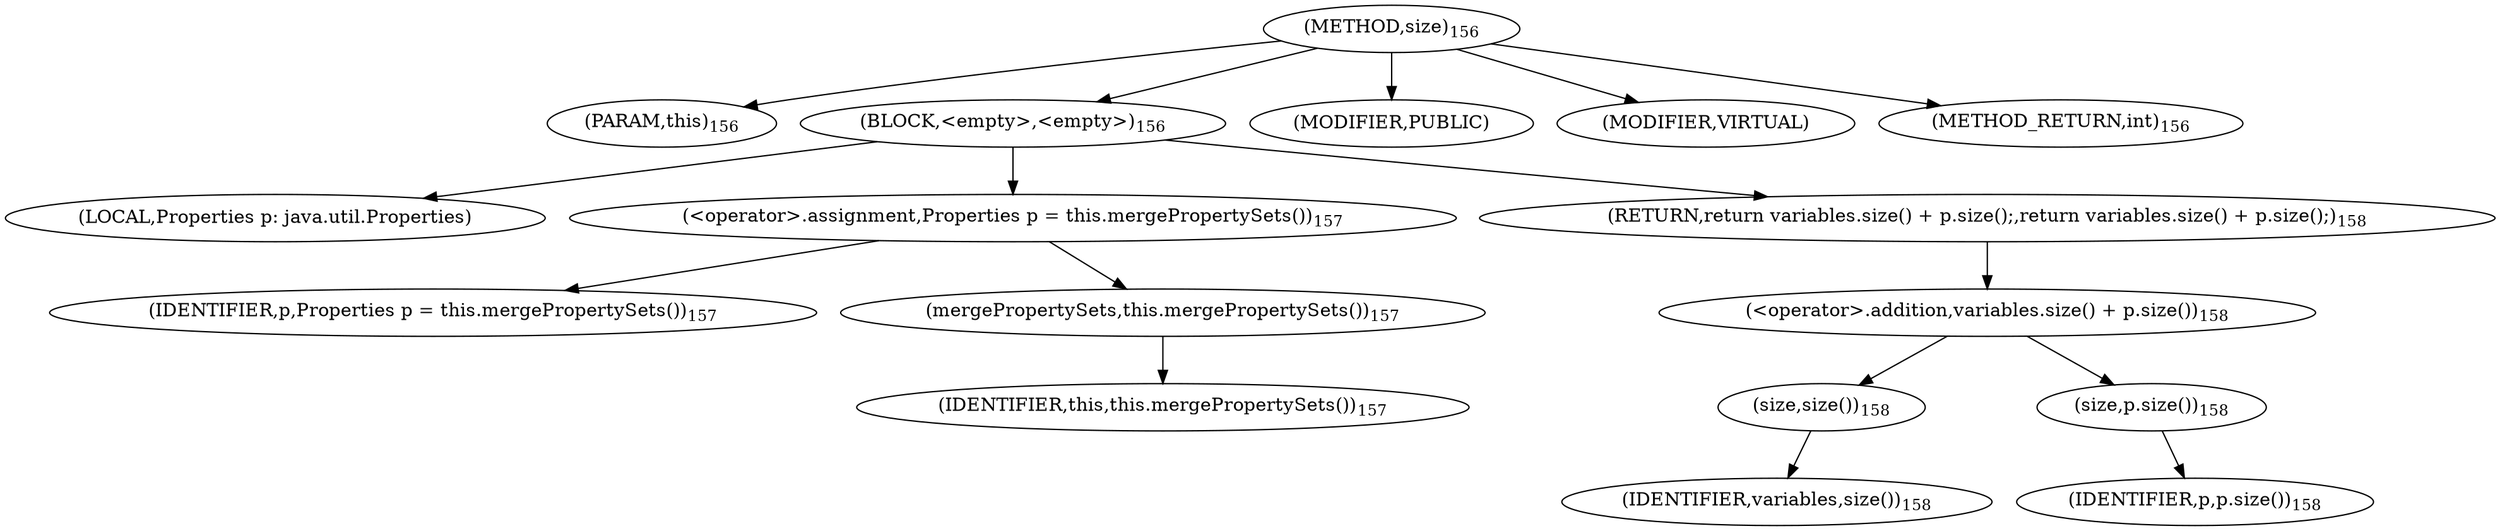 digraph "size" {  
"229" [label = <(METHOD,size)<SUB>156</SUB>> ]
"10" [label = <(PARAM,this)<SUB>156</SUB>> ]
"230" [label = <(BLOCK,&lt;empty&gt;,&lt;empty&gt;)<SUB>156</SUB>> ]
"231" [label = <(LOCAL,Properties p: java.util.Properties)> ]
"232" [label = <(&lt;operator&gt;.assignment,Properties p = this.mergePropertySets())<SUB>157</SUB>> ]
"233" [label = <(IDENTIFIER,p,Properties p = this.mergePropertySets())<SUB>157</SUB>> ]
"234" [label = <(mergePropertySets,this.mergePropertySets())<SUB>157</SUB>> ]
"9" [label = <(IDENTIFIER,this,this.mergePropertySets())<SUB>157</SUB>> ]
"235" [label = <(RETURN,return variables.size() + p.size();,return variables.size() + p.size();)<SUB>158</SUB>> ]
"236" [label = <(&lt;operator&gt;.addition,variables.size() + p.size())<SUB>158</SUB>> ]
"237" [label = <(size,size())<SUB>158</SUB>> ]
"238" [label = <(IDENTIFIER,variables,size())<SUB>158</SUB>> ]
"239" [label = <(size,p.size())<SUB>158</SUB>> ]
"240" [label = <(IDENTIFIER,p,p.size())<SUB>158</SUB>> ]
"241" [label = <(MODIFIER,PUBLIC)> ]
"242" [label = <(MODIFIER,VIRTUAL)> ]
"243" [label = <(METHOD_RETURN,int)<SUB>156</SUB>> ]
  "229" -> "10" 
  "229" -> "230" 
  "229" -> "241" 
  "229" -> "242" 
  "229" -> "243" 
  "230" -> "231" 
  "230" -> "232" 
  "230" -> "235" 
  "232" -> "233" 
  "232" -> "234" 
  "234" -> "9" 
  "235" -> "236" 
  "236" -> "237" 
  "236" -> "239" 
  "237" -> "238" 
  "239" -> "240" 
}
